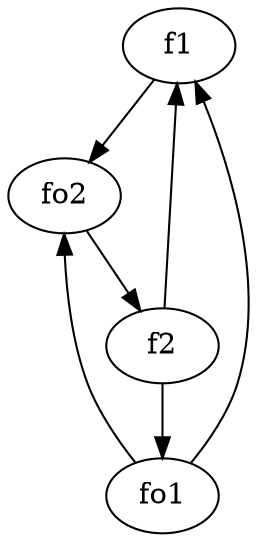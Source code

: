 strict digraph  {
f1;
f2;
fo1;
fo2;
f1 -> fo2  [weight=2];
f2 -> fo1  [weight=2];
f2 -> f1  [weight=2];
fo1 -> fo2  [weight=2];
fo1 -> f1  [weight=2];
fo2 -> f2  [weight=2];
}
